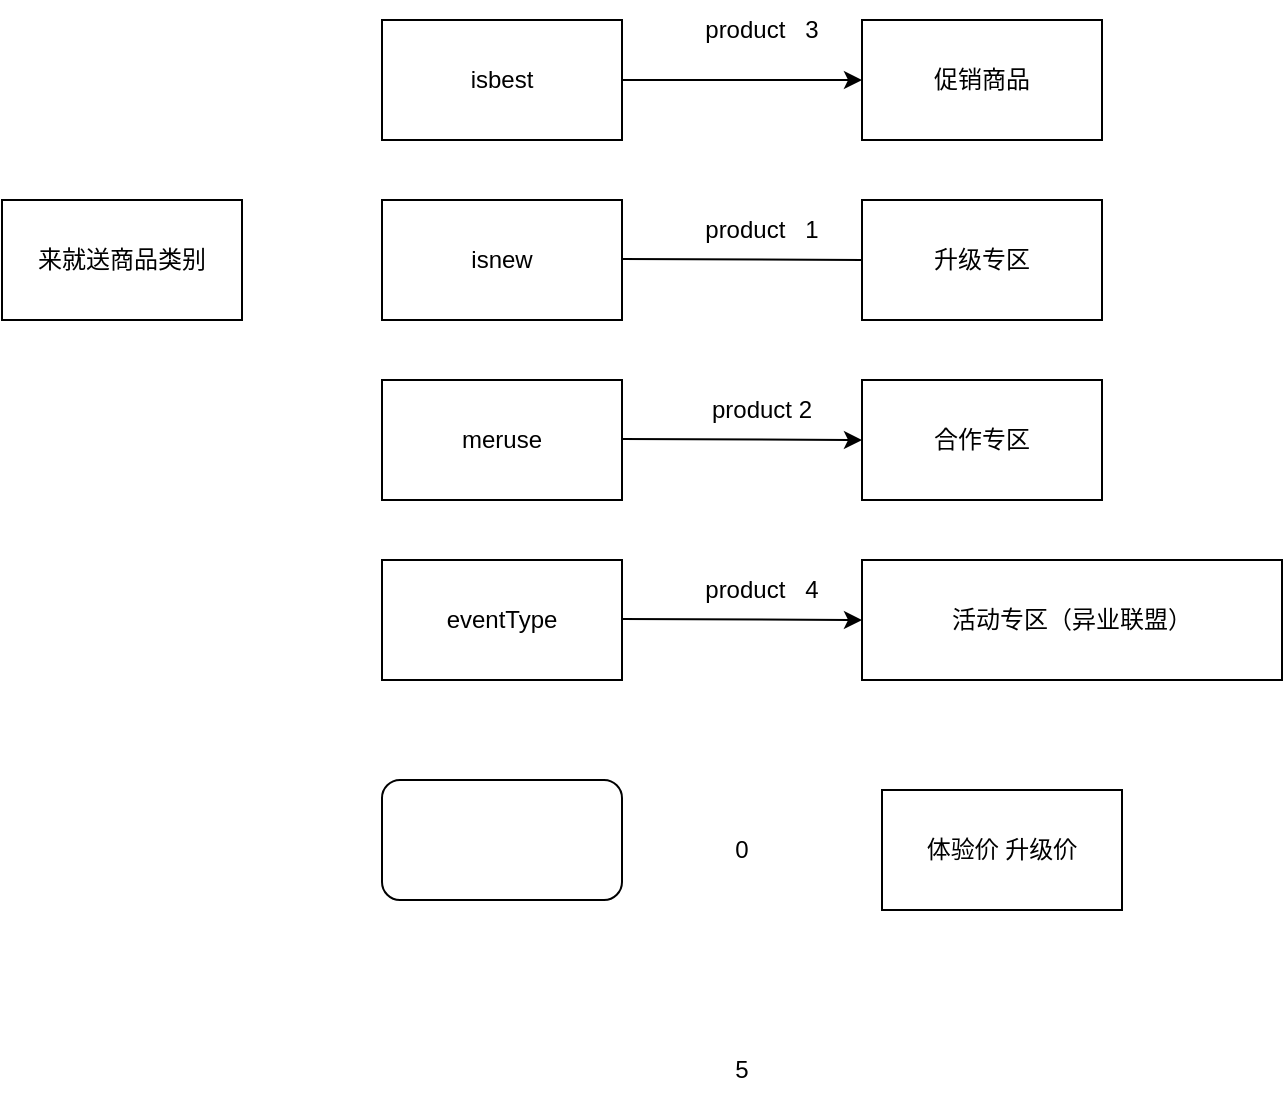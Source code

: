 <mxfile version="20.8.20" type="github">
  <diagram name="Page-1" id="74e2e168-ea6b-b213-b513-2b3c1d86103e">
    <mxGraphModel dx="993" dy="573" grid="1" gridSize="10" guides="1" tooltips="1" connect="1" arrows="1" fold="1" page="1" pageScale="1" pageWidth="1100" pageHeight="850" background="none" math="0" shadow="0">
      <root>
        <mxCell id="0" />
        <mxCell id="1" parent="0" />
        <mxCell id="voh8ZiznifiruooxI_7U-1" value="来就送商品类别" style="rounded=0;whiteSpace=wrap;html=1;" vertex="1" parent="1">
          <mxGeometry x="120" y="210" width="120" height="60" as="geometry" />
        </mxCell>
        <mxCell id="voh8ZiznifiruooxI_7U-2" value="isbest" style="rounded=0;whiteSpace=wrap;html=1;" vertex="1" parent="1">
          <mxGeometry x="310" y="120" width="120" height="60" as="geometry" />
        </mxCell>
        <mxCell id="voh8ZiznifiruooxI_7U-3" value="" style="rounded=1;whiteSpace=wrap;html=1;" vertex="1" parent="1">
          <mxGeometry x="310" y="500" width="120" height="60" as="geometry" />
        </mxCell>
        <mxCell id="voh8ZiznifiruooxI_7U-4" value="eventType" style="rounded=0;whiteSpace=wrap;html=1;" vertex="1" parent="1">
          <mxGeometry x="310" y="390" width="120" height="60" as="geometry" />
        </mxCell>
        <mxCell id="voh8ZiznifiruooxI_7U-5" value="meruse" style="rounded=0;whiteSpace=wrap;html=1;" vertex="1" parent="1">
          <mxGeometry x="310" y="300" width="120" height="60" as="geometry" />
        </mxCell>
        <mxCell id="voh8ZiznifiruooxI_7U-6" value="isnew" style="rounded=0;whiteSpace=wrap;html=1;" vertex="1" parent="1">
          <mxGeometry x="310" y="210" width="120" height="60" as="geometry" />
        </mxCell>
        <mxCell id="voh8ZiznifiruooxI_7U-7" value="促销商品" style="rounded=0;whiteSpace=wrap;html=1;" vertex="1" parent="1">
          <mxGeometry x="550" y="120" width="120" height="60" as="geometry" />
        </mxCell>
        <mxCell id="voh8ZiznifiruooxI_7U-10" value="" style="edgeStyle=none;orthogonalLoop=1;jettySize=auto;html=1;rounded=0;exitX=1;exitY=0.5;exitDx=0;exitDy=0;entryX=0;entryY=0.5;entryDx=0;entryDy=0;" edge="1" parent="1" source="voh8ZiznifiruooxI_7U-2" target="voh8ZiznifiruooxI_7U-7">
          <mxGeometry width="80" relative="1" as="geometry">
            <mxPoint x="440" y="150" as="sourcePoint" />
            <mxPoint x="530" y="149.5" as="targetPoint" />
            <Array as="points" />
          </mxGeometry>
        </mxCell>
        <mxCell id="voh8ZiznifiruooxI_7U-13" value="" style="edgeStyle=none;orthogonalLoop=1;jettySize=auto;html=1;rounded=0;exitX=1;exitY=0.5;exitDx=0;exitDy=0;entryX=0;entryY=0.5;entryDx=0;entryDy=0;endArrow=none;" edge="1" parent="1" target="voh8ZiznifiruooxI_7U-12">
          <mxGeometry width="80" relative="1" as="geometry">
            <mxPoint x="430" y="239.5" as="sourcePoint" />
            <mxPoint x="560" y="239.5" as="targetPoint" />
            <Array as="points" />
          </mxGeometry>
        </mxCell>
        <mxCell id="voh8ZiznifiruooxI_7U-12" value="升级专区" style="rounded=0;whiteSpace=wrap;html=1;" vertex="1" parent="1">
          <mxGeometry x="550" y="210" width="120" height="60" as="geometry" />
        </mxCell>
        <mxCell id="voh8ZiznifiruooxI_7U-14" value="" style="edgeStyle=none;orthogonalLoop=1;jettySize=auto;html=1;rounded=0;entryX=0;entryY=0.5;entryDx=0;entryDy=0;" edge="1" parent="1" target="voh8ZiznifiruooxI_7U-15">
          <mxGeometry width="80" relative="1" as="geometry">
            <mxPoint x="430" y="329.5" as="sourcePoint" />
            <mxPoint x="510" y="329.5" as="targetPoint" />
            <Array as="points" />
          </mxGeometry>
        </mxCell>
        <mxCell id="voh8ZiznifiruooxI_7U-15" value="合作专区" style="rounded=0;whiteSpace=wrap;html=1;" vertex="1" parent="1">
          <mxGeometry x="550" y="300" width="120" height="60" as="geometry" />
        </mxCell>
        <mxCell id="voh8ZiznifiruooxI_7U-16" value="" style="edgeStyle=none;orthogonalLoop=1;jettySize=auto;html=1;rounded=0;entryX=0;entryY=0.5;entryDx=0;entryDy=0;" edge="1" parent="1" target="voh8ZiznifiruooxI_7U-17">
          <mxGeometry width="80" relative="1" as="geometry">
            <mxPoint x="430" y="419.5" as="sourcePoint" />
            <mxPoint x="510" y="419.5" as="targetPoint" />
            <Array as="points" />
          </mxGeometry>
        </mxCell>
        <mxCell id="voh8ZiznifiruooxI_7U-17" value="活动专区（异业联盟）" style="rounded=0;whiteSpace=wrap;html=1;" vertex="1" parent="1">
          <mxGeometry x="550" y="390" width="210" height="60" as="geometry" />
        </mxCell>
        <mxCell id="voh8ZiznifiruooxI_7U-18" value="product&amp;nbsp; &amp;nbsp;3" style="text;strokeColor=none;align=center;fillColor=none;html=1;verticalAlign=middle;whiteSpace=wrap;rounded=0;" vertex="1" parent="1">
          <mxGeometry x="470" y="110" width="60" height="30" as="geometry" />
        </mxCell>
        <mxCell id="voh8ZiznifiruooxI_7U-19" value="product&amp;nbsp; &amp;nbsp;1" style="text;strokeColor=none;align=center;fillColor=none;html=1;verticalAlign=middle;whiteSpace=wrap;rounded=0;" vertex="1" parent="1">
          <mxGeometry x="470" y="210" width="60" height="30" as="geometry" />
        </mxCell>
        <mxCell id="voh8ZiznifiruooxI_7U-20" value="product 2" style="text;strokeColor=none;align=center;fillColor=none;html=1;verticalAlign=middle;whiteSpace=wrap;rounded=0;" vertex="1" parent="1">
          <mxGeometry x="470" y="300" width="60" height="30" as="geometry" />
        </mxCell>
        <mxCell id="voh8ZiznifiruooxI_7U-21" value="product&amp;nbsp; &amp;nbsp;4" style="text;strokeColor=none;align=center;fillColor=none;html=1;verticalAlign=middle;whiteSpace=wrap;rounded=0;" vertex="1" parent="1">
          <mxGeometry x="470" y="390" width="60" height="30" as="geometry" />
        </mxCell>
        <mxCell id="voh8ZiznifiruooxI_7U-22" value="0" style="text;strokeColor=none;align=center;fillColor=none;html=1;verticalAlign=middle;whiteSpace=wrap;rounded=0;" vertex="1" parent="1">
          <mxGeometry x="460" y="520" width="60" height="30" as="geometry" />
        </mxCell>
        <mxCell id="voh8ZiznifiruooxI_7U-23" value="体验价 升级价" style="rounded=0;whiteSpace=wrap;html=1;" vertex="1" parent="1">
          <mxGeometry x="560" y="505" width="120" height="60" as="geometry" />
        </mxCell>
        <mxCell id="voh8ZiznifiruooxI_7U-24" value="5" style="text;strokeColor=none;align=center;fillColor=none;html=1;verticalAlign=middle;whiteSpace=wrap;rounded=0;" vertex="1" parent="1">
          <mxGeometry x="460" y="630" width="60" height="30" as="geometry" />
        </mxCell>
      </root>
    </mxGraphModel>
  </diagram>
</mxfile>

